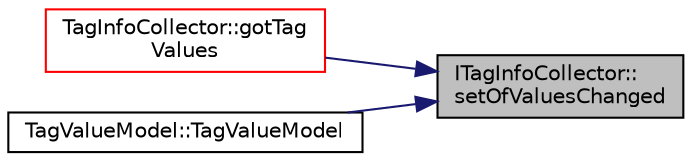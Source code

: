 digraph "ITagInfoCollector::setOfValuesChanged"
{
 // LATEX_PDF_SIZE
  edge [fontname="Helvetica",fontsize="10",labelfontname="Helvetica",labelfontsize="10"];
  node [fontname="Helvetica",fontsize="10",shape=record];
  rankdir="RL";
  Node1 [label="ITagInfoCollector::\lsetOfValuesChanged",height=0.2,width=0.4,color="black", fillcolor="grey75", style="filled", fontcolor="black",tooltip=" "];
  Node1 -> Node2 [dir="back",color="midnightblue",fontsize="10",style="solid",fontname="Helvetica"];
  Node2 [label="TagInfoCollector::gotTag\lValues",height=0.2,width=0.4,color="red", fillcolor="white", style="filled",URL="$class_tag_info_collector.html#abf40d1de87194feee9c0b1a23172ff12",tooltip=" "];
  Node1 -> Node9 [dir="back",color="midnightblue",fontsize="10",style="solid",fontname="Helvetica"];
  Node9 [label="TagValueModel::TagValueModel",height=0.2,width=0.4,color="black", fillcolor="white", style="filled",URL="$class_tag_value_model.html#ae66c4e8ec9204efa849f45504b2d56f5",tooltip=" "];
}
